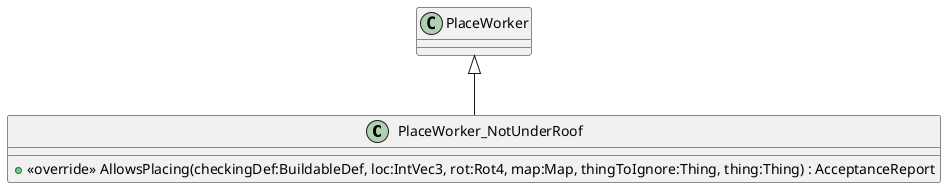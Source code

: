 @startuml
class PlaceWorker_NotUnderRoof {
    + <<override>> AllowsPlacing(checkingDef:BuildableDef, loc:IntVec3, rot:Rot4, map:Map, thingToIgnore:Thing, thing:Thing) : AcceptanceReport
}
PlaceWorker <|-- PlaceWorker_NotUnderRoof
@enduml
